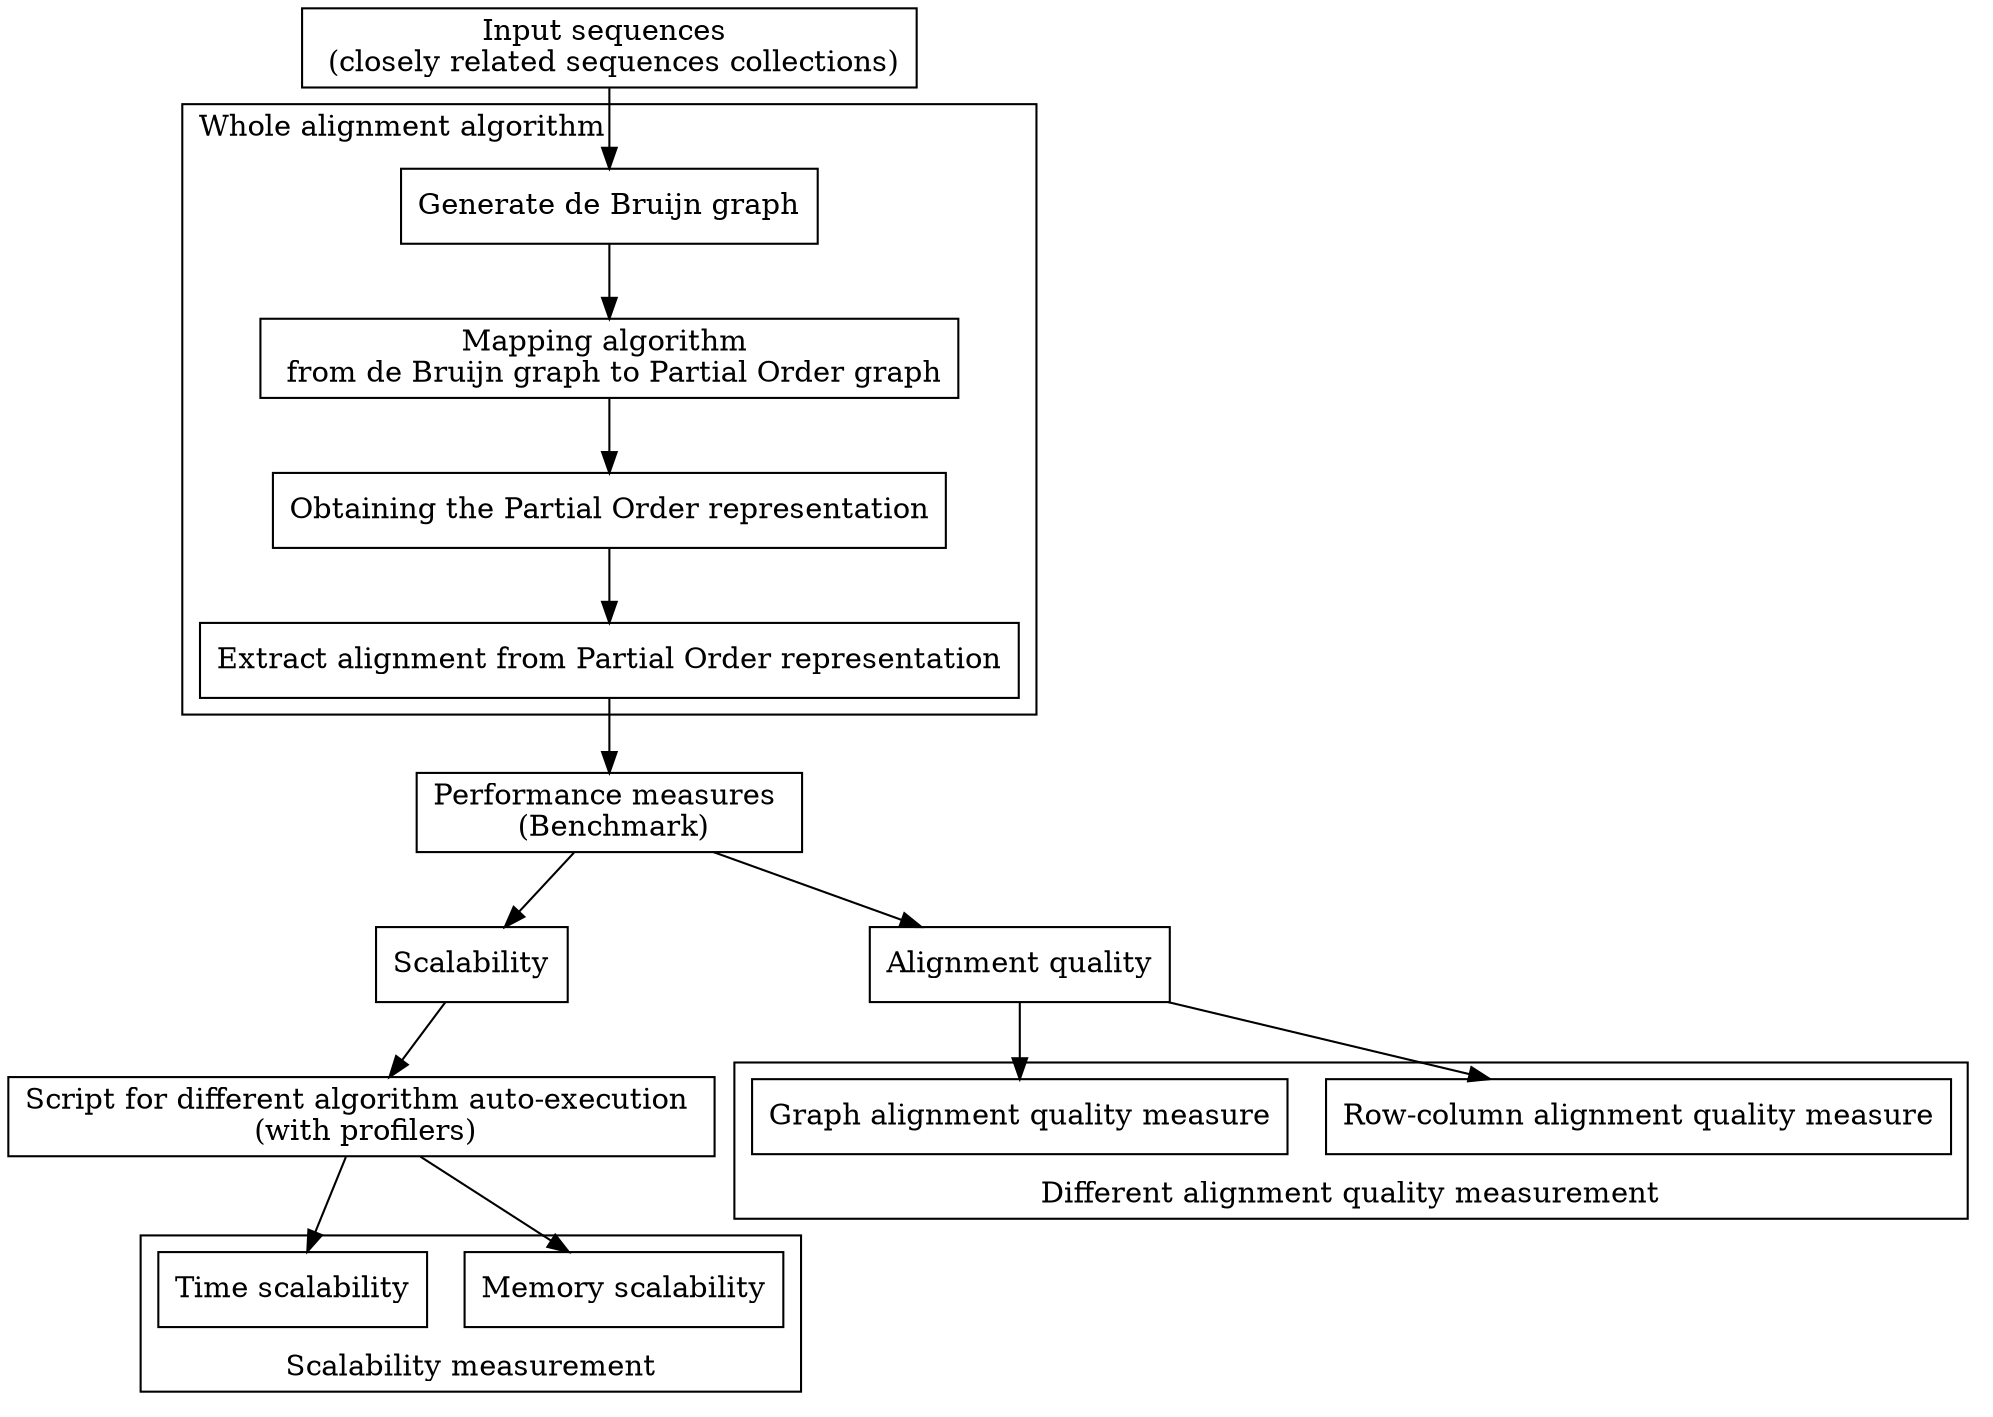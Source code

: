 digraph flowchart {
    // default settings
    node [shape="box"];
    compound=True;

    // Nodes for algorithm
    Input [
        label="Input sequences \n (closely related sequences collections)"
    ];
    deBruijn [
        label="Generate de Bruijn graph"
    ];
    Mapping [
        label="Mapping algorithm \n from de Bruijn graph to Partial Order graph"
    ];
    PO [
        label="Obtaining the Partial Order representation"
    ];
    Extract [
        label="Extract alignment from Partial Order representation"
    ];

    // Nodes for benchmark
    Perform [
        label="Performance measures \n (Benchmark)"
    ];
    Scale [
        label="Scalability"
    ];
    Quality [
        label="Alignment quality"
    ];
    RCQuality [
        label="Row-column alignment quality measure"
    ];
    GraphQuality [
        label="Graph alignment quality measure"
    ];
    Script [
        label="Script for different algorithm auto-execution \n (with profilers)"
    ];
    Mem [
        label="Memory scalability"
    ];
    Time [
        label="Time scalability"
    ];

    // subgraph for algorithm
    subgraph cluster_algo {
        label="Whole alignment algorithm";
        labeljust=l;
        deBruijn -> Mapping;
        Mapping -> PO;
        PO -> Extract;
    }

    // subgraph for alignment quality benchmark
    subgraph cluster_quality {
        label="Different alignment quality measurement";
        labelloc=b;
        RCQuality;
        GraphQuality;
    }

    // subgraph for alignment performance benchmark
    subgraph cluster_scale {
        label="Scalability measurement";
        labelloc=b;
        Mem;
        Time;
    }

    // edges to connect nodes and subgraphs
    Input -> deBruijn;
    Extract -> Perform;
    Perform -> {Quality, Scale};
    Quality -> {RCQuality, GraphQuality};
    Scale -> Script;
    Script -> {Mem, Time}
}